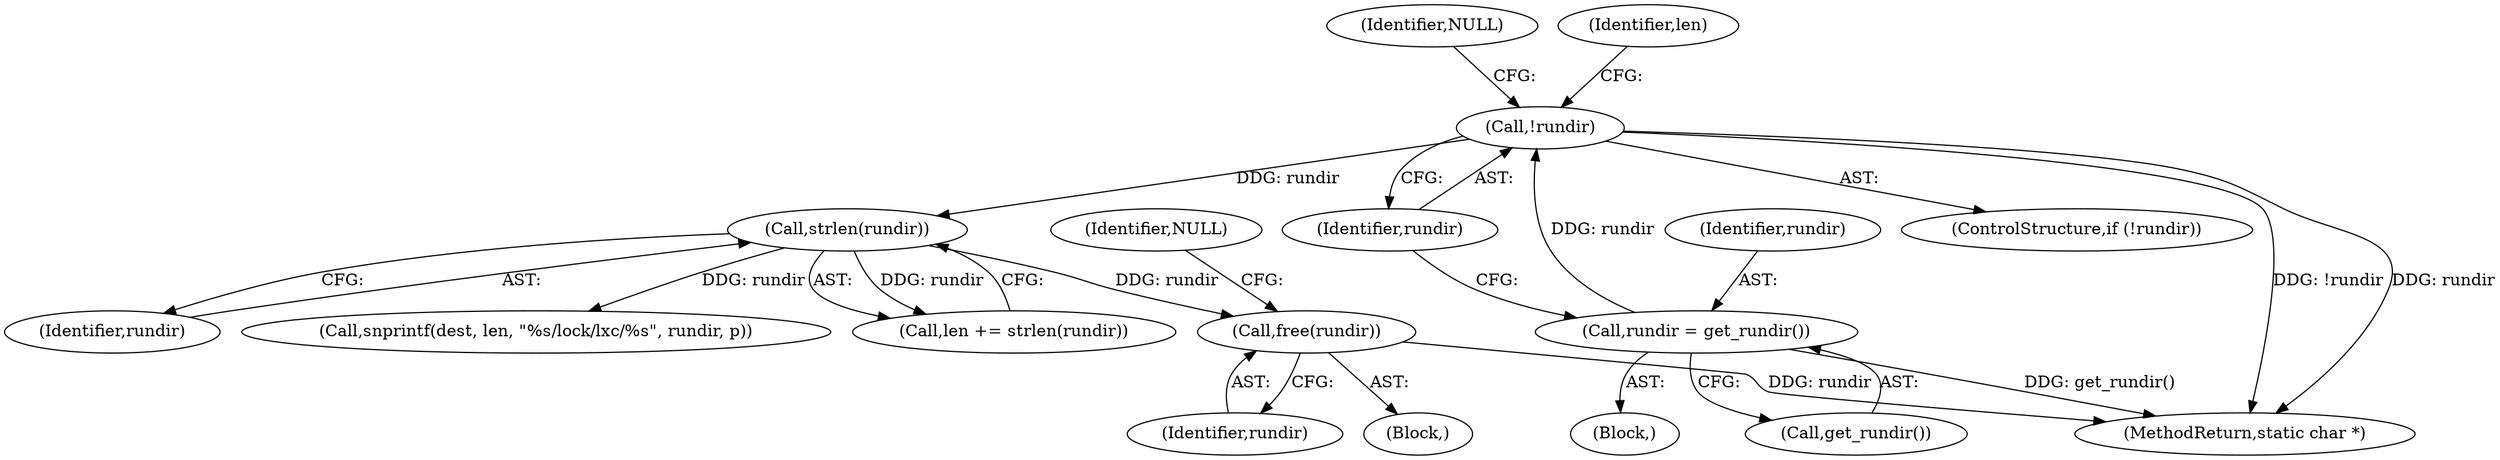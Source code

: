 digraph "0_lxc_72cf81f6a3404e35028567db2c99a90406e9c6e6@API" {
"1000143" [label="(Call,free(rundir))"];
"1000133" [label="(Call,strlen(rundir))"];
"1000127" [label="(Call,!rundir)"];
"1000123" [label="(Call,rundir = get_rundir())"];
"1000134" [label="(Identifier,rundir)"];
"1000128" [label="(Identifier,rundir)"];
"1000130" [label="(Identifier,NULL)"];
"1000132" [label="(Identifier,len)"];
"1000125" [label="(Call,get_rundir())"];
"1000123" [label="(Call,rundir = get_rundir())"];
"1000142" [label="(Block,)"];
"1000144" [label="(Identifier,rundir)"];
"1000292" [label="(MethodReturn,static char *)"];
"1000149" [label="(Call,snprintf(dest, len, \"%s/lock/lxc/%s\", rundir, p))"];
"1000126" [label="(ControlStructure,if (!rundir))"];
"1000133" [label="(Call,strlen(rundir))"];
"1000106" [label="(Block,)"];
"1000146" [label="(Identifier,NULL)"];
"1000143" [label="(Call,free(rundir))"];
"1000127" [label="(Call,!rundir)"];
"1000131" [label="(Call,len += strlen(rundir))"];
"1000124" [label="(Identifier,rundir)"];
"1000143" -> "1000142"  [label="AST: "];
"1000143" -> "1000144"  [label="CFG: "];
"1000144" -> "1000143"  [label="AST: "];
"1000146" -> "1000143"  [label="CFG: "];
"1000143" -> "1000292"  [label="DDG: rundir"];
"1000133" -> "1000143"  [label="DDG: rundir"];
"1000133" -> "1000131"  [label="AST: "];
"1000133" -> "1000134"  [label="CFG: "];
"1000134" -> "1000133"  [label="AST: "];
"1000131" -> "1000133"  [label="CFG: "];
"1000133" -> "1000131"  [label="DDG: rundir"];
"1000127" -> "1000133"  [label="DDG: rundir"];
"1000133" -> "1000149"  [label="DDG: rundir"];
"1000127" -> "1000126"  [label="AST: "];
"1000127" -> "1000128"  [label="CFG: "];
"1000128" -> "1000127"  [label="AST: "];
"1000130" -> "1000127"  [label="CFG: "];
"1000132" -> "1000127"  [label="CFG: "];
"1000127" -> "1000292"  [label="DDG: !rundir"];
"1000127" -> "1000292"  [label="DDG: rundir"];
"1000123" -> "1000127"  [label="DDG: rundir"];
"1000123" -> "1000106"  [label="AST: "];
"1000123" -> "1000125"  [label="CFG: "];
"1000124" -> "1000123"  [label="AST: "];
"1000125" -> "1000123"  [label="AST: "];
"1000128" -> "1000123"  [label="CFG: "];
"1000123" -> "1000292"  [label="DDG: get_rundir()"];
}
